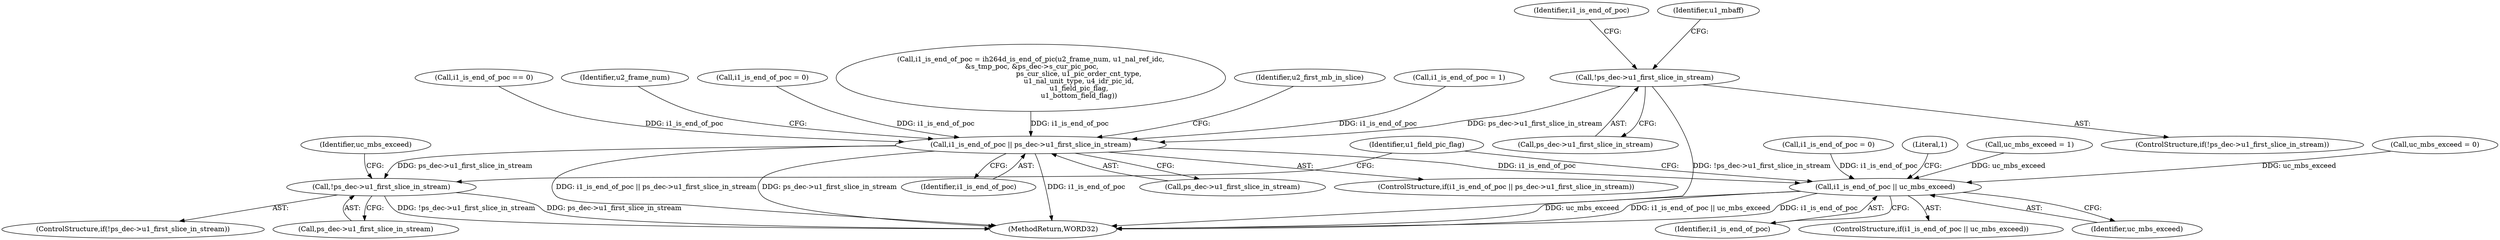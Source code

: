 digraph "0_Android_9a00f562a612d56e7b2b989d168647db900ba6cf_0@pointer" {
"1000737" [label="(Call,!ps_dec->u1_first_slice_in_stream)"];
"1000801" [label="(Call,i1_is_end_of_poc || ps_dec->u1_first_slice_in_stream)"];
"1001179" [label="(Call,!ps_dec->u1_first_slice_in_stream)"];
"1001211" [label="(Call,i1_is_end_of_poc || uc_mbs_exceed)"];
"1002568" [label="(MethodReturn,WORD32)"];
"1001180" [label="(Call,ps_dec->u1_first_slice_in_stream)"];
"1001212" [label="(Identifier,i1_is_end_of_poc)"];
"1000766" [label="(Call,i1_is_end_of_poc == 0)"];
"1000737" [label="(Call,!ps_dec->u1_first_slice_in_stream)"];
"1000738" [label="(Call,ps_dec->u1_first_slice_in_stream)"];
"1001179" [label="(Call,!ps_dec->u1_first_slice_in_stream)"];
"1000803" [label="(Call,ps_dec->u1_first_slice_in_stream)"];
"1000810" [label="(Identifier,u2_frame_num)"];
"1001138" [label="(Call,i1_is_end_of_poc = 0)"];
"1000733" [label="(Call,i1_is_end_of_poc = 0)"];
"1000742" [label="(Call,i1_is_end_of_poc = ih264d_is_end_of_pic(u2_frame_num, u1_nal_ref_idc,\n &s_tmp_poc, &ps_dec->s_cur_pic_poc,\n                                            ps_cur_slice, u1_pic_order_cnt_type,\n                                            u1_nal_unit_type, u4_idr_pic_id,\n                                            u1_field_pic_flag,\n                                            u1_bottom_field_flag))"];
"1001217" [label="(Literal,1)"];
"1000743" [label="(Identifier,i1_is_end_of_poc)"];
"1001008" [label="(Identifier,u2_first_mb_in_slice)"];
"1000777" [label="(Call,i1_is_end_of_poc = 1)"];
"1001211" [label="(Call,i1_is_end_of_poc || uc_mbs_exceed)"];
"1001210" [label="(ControlStructure,if(i1_is_end_of_poc || uc_mbs_exceed))"];
"1001186" [label="(Identifier,uc_mbs_exceed)"];
"1001178" [label="(ControlStructure,if(!ps_dec->u1_first_slice_in_stream))"];
"1001263" [label="(Identifier,u1_field_pic_flag)"];
"1000790" [label="(Identifier,u1_mbaff)"];
"1001207" [label="(Call,uc_mbs_exceed = 1)"];
"1000801" [label="(Call,i1_is_end_of_poc || ps_dec->u1_first_slice_in_stream)"];
"1001213" [label="(Identifier,uc_mbs_exceed)"];
"1000800" [label="(ControlStructure,if(i1_is_end_of_poc || ps_dec->u1_first_slice_in_stream))"];
"1000736" [label="(ControlStructure,if(!ps_dec->u1_first_slice_in_stream))"];
"1000802" [label="(Identifier,i1_is_end_of_poc)"];
"1001185" [label="(Call,uc_mbs_exceed = 0)"];
"1000737" -> "1000736"  [label="AST: "];
"1000737" -> "1000738"  [label="CFG: "];
"1000738" -> "1000737"  [label="AST: "];
"1000743" -> "1000737"  [label="CFG: "];
"1000790" -> "1000737"  [label="CFG: "];
"1000737" -> "1002568"  [label="DDG: !ps_dec->u1_first_slice_in_stream"];
"1000737" -> "1000801"  [label="DDG: ps_dec->u1_first_slice_in_stream"];
"1000801" -> "1000800"  [label="AST: "];
"1000801" -> "1000802"  [label="CFG: "];
"1000801" -> "1000803"  [label="CFG: "];
"1000802" -> "1000801"  [label="AST: "];
"1000803" -> "1000801"  [label="AST: "];
"1000810" -> "1000801"  [label="CFG: "];
"1001008" -> "1000801"  [label="CFG: "];
"1000801" -> "1002568"  [label="DDG: ps_dec->u1_first_slice_in_stream"];
"1000801" -> "1002568"  [label="DDG: i1_is_end_of_poc"];
"1000801" -> "1002568"  [label="DDG: i1_is_end_of_poc || ps_dec->u1_first_slice_in_stream"];
"1000733" -> "1000801"  [label="DDG: i1_is_end_of_poc"];
"1000766" -> "1000801"  [label="DDG: i1_is_end_of_poc"];
"1000742" -> "1000801"  [label="DDG: i1_is_end_of_poc"];
"1000777" -> "1000801"  [label="DDG: i1_is_end_of_poc"];
"1000801" -> "1001179"  [label="DDG: ps_dec->u1_first_slice_in_stream"];
"1000801" -> "1001211"  [label="DDG: i1_is_end_of_poc"];
"1001179" -> "1001178"  [label="AST: "];
"1001179" -> "1001180"  [label="CFG: "];
"1001180" -> "1001179"  [label="AST: "];
"1001186" -> "1001179"  [label="CFG: "];
"1001263" -> "1001179"  [label="CFG: "];
"1001179" -> "1002568"  [label="DDG: !ps_dec->u1_first_slice_in_stream"];
"1001179" -> "1002568"  [label="DDG: ps_dec->u1_first_slice_in_stream"];
"1001211" -> "1001210"  [label="AST: "];
"1001211" -> "1001212"  [label="CFG: "];
"1001211" -> "1001213"  [label="CFG: "];
"1001212" -> "1001211"  [label="AST: "];
"1001213" -> "1001211"  [label="AST: "];
"1001217" -> "1001211"  [label="CFG: "];
"1001263" -> "1001211"  [label="CFG: "];
"1001211" -> "1002568"  [label="DDG: uc_mbs_exceed"];
"1001211" -> "1002568"  [label="DDG: i1_is_end_of_poc || uc_mbs_exceed"];
"1001211" -> "1002568"  [label="DDG: i1_is_end_of_poc"];
"1001138" -> "1001211"  [label="DDG: i1_is_end_of_poc"];
"1001185" -> "1001211"  [label="DDG: uc_mbs_exceed"];
"1001207" -> "1001211"  [label="DDG: uc_mbs_exceed"];
}
